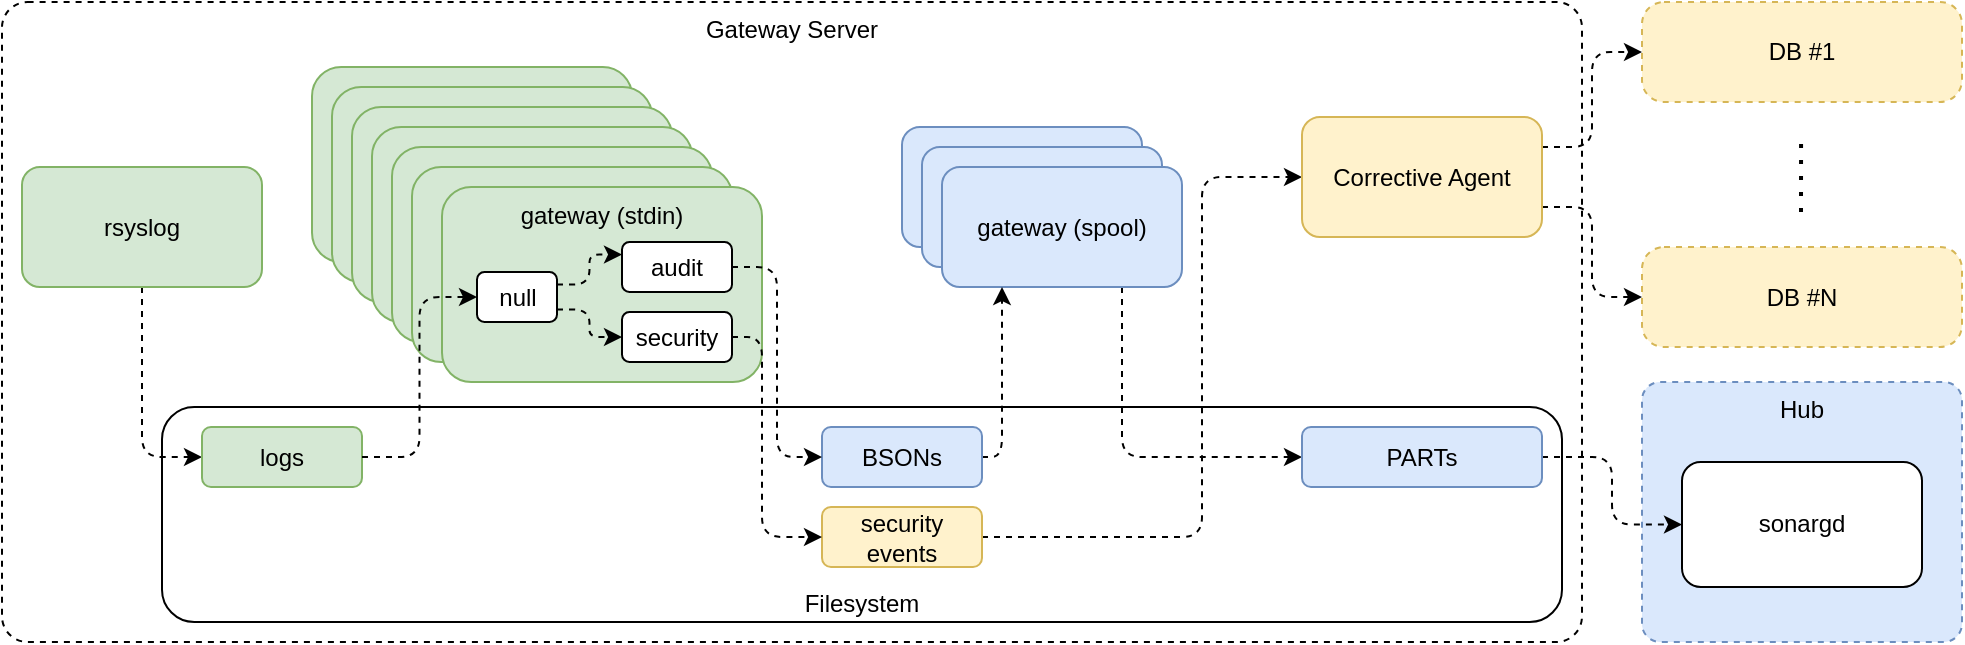 <mxfile>
    <diagram id="WV3jIhIPOdwx7-xBaQpg" name="Page-3">
        <mxGraphModel dx="802" dy="378" grid="1" gridSize="10" guides="1" tooltips="1" connect="1" arrows="1" fold="1" page="1" pageScale="1" pageWidth="850" pageHeight="1100" math="0" shadow="0">
            <root>
                <mxCell id="0"/>
                <mxCell id="1" parent="0"/>
                <mxCell id="2" value="Hub" style="rounded=1;whiteSpace=wrap;html=1;arcSize=7;verticalAlign=top;dashed=1;fillColor=#dae8fc;strokeColor=#6c8ebf;" vertex="1" parent="1">
                    <mxGeometry x="1240" y="430" width="160" height="130" as="geometry"/>
                </mxCell>
                <mxCell id="3" value="Gateway Server" style="rounded=1;whiteSpace=wrap;html=1;arcSize=4;verticalAlign=top;dashed=1;" vertex="1" parent="1">
                    <mxGeometry x="420" y="240" width="790" height="320" as="geometry"/>
                </mxCell>
                <mxCell id="4" value="Filesystem" style="rounded=1;whiteSpace=wrap;html=1;verticalAlign=bottom;" vertex="1" parent="1">
                    <mxGeometry x="500" y="442.5" width="700" height="107.5" as="geometry"/>
                </mxCell>
                <mxCell id="5" value="" style="rounded=1;whiteSpace=wrap;html=1;fillColor=#dae8fc;strokeColor=#6c8ebf;" vertex="1" parent="1">
                    <mxGeometry x="870" y="302.5" width="120" height="60" as="geometry"/>
                </mxCell>
                <mxCell id="6" value="" style="rounded=1;whiteSpace=wrap;html=1;fillColor=#dae8fc;strokeColor=#6c8ebf;" vertex="1" parent="1">
                    <mxGeometry x="880" y="312.5" width="120" height="60" as="geometry"/>
                </mxCell>
                <mxCell id="7" style="edgeStyle=orthogonalEdgeStyle;html=1;exitX=0.75;exitY=1;exitDx=0;exitDy=0;entryX=0;entryY=0.5;entryDx=0;entryDy=0;dashed=1;" edge="1" parent="1" source="8" target="16">
                    <mxGeometry relative="1" as="geometry"/>
                </mxCell>
                <mxCell id="8" value="gateway (spool)" style="rounded=1;whiteSpace=wrap;html=1;fillColor=#dae8fc;strokeColor=#6c8ebf;" vertex="1" parent="1">
                    <mxGeometry x="890" y="322.5" width="120" height="60" as="geometry"/>
                </mxCell>
                <mxCell id="9" style="edgeStyle=orthogonalEdgeStyle;html=1;exitX=0.5;exitY=1;exitDx=0;exitDy=0;entryX=0;entryY=0.5;entryDx=0;entryDy=0;dashed=1;" edge="1" parent="1" source="10" target="12">
                    <mxGeometry relative="1" as="geometry">
                        <Array as="points">
                            <mxPoint x="490" y="468"/>
                        </Array>
                    </mxGeometry>
                </mxCell>
                <mxCell id="10" value="rsyslog" style="rounded=1;whiteSpace=wrap;html=1;fillColor=#d5e8d4;strokeColor=#82b366;" vertex="1" parent="1">
                    <mxGeometry x="430" y="322.5" width="120" height="60" as="geometry"/>
                </mxCell>
                <mxCell id="12" value="logs" style="rounded=1;whiteSpace=wrap;html=1;fillColor=#d5e8d4;strokeColor=#82b366;" vertex="1" parent="1">
                    <mxGeometry x="520" y="452.5" width="80" height="30" as="geometry"/>
                </mxCell>
                <mxCell id="13" style="edgeStyle=orthogonalEdgeStyle;html=1;exitX=1;exitY=0.5;exitDx=0;exitDy=0;entryX=0.25;entryY=1;entryDx=0;entryDy=0;dashed=1;" edge="1" parent="1" source="14" target="8">
                    <mxGeometry relative="1" as="geometry"/>
                </mxCell>
                <mxCell id="14" value="BSONs" style="rounded=1;whiteSpace=wrap;html=1;fillColor=#dae8fc;strokeColor=#6c8ebf;" vertex="1" parent="1">
                    <mxGeometry x="830" y="452.5" width="80" height="30" as="geometry"/>
                </mxCell>
                <mxCell id="15" style="edgeStyle=orthogonalEdgeStyle;html=1;exitX=1;exitY=0.5;exitDx=0;exitDy=0;entryX=0;entryY=0.5;entryDx=0;entryDy=0;dashed=1;" edge="1" parent="1" source="16" target="17">
                    <mxGeometry relative="1" as="geometry"/>
                </mxCell>
                <mxCell id="16" value="PARTs" style="rounded=1;whiteSpace=wrap;html=1;fillColor=#dae8fc;strokeColor=#6c8ebf;" vertex="1" parent="1">
                    <mxGeometry x="1070" y="452.5" width="120" height="30" as="geometry"/>
                </mxCell>
                <mxCell id="17" value="sonargd" style="rounded=1;whiteSpace=wrap;html=1;" vertex="1" parent="1">
                    <mxGeometry x="1260" y="470" width="120" height="62.5" as="geometry"/>
                </mxCell>
                <mxCell id="18" style="edgeStyle=orthogonalEdgeStyle;html=1;exitX=1;exitY=0.5;exitDx=0;exitDy=0;entryX=0;entryY=0.5;entryDx=0;entryDy=0;dashed=1;" edge="1" parent="1" source="19" target="22">
                    <mxGeometry relative="1" as="geometry">
                        <Array as="points">
                            <mxPoint x="1020" y="508"/>
                            <mxPoint x="1020" y="328"/>
                        </Array>
                    </mxGeometry>
                </mxCell>
                <mxCell id="19" value="security events" style="rounded=1;whiteSpace=wrap;html=1;fillColor=#fff2cc;strokeColor=#d6b656;" vertex="1" parent="1">
                    <mxGeometry x="830" y="492.5" width="80" height="30" as="geometry"/>
                </mxCell>
                <mxCell id="20" style="edgeStyle=orthogonalEdgeStyle;html=1;exitX=1;exitY=0.25;exitDx=0;exitDy=0;entryX=0;entryY=0.5;entryDx=0;entryDy=0;dashed=1;" edge="1" parent="1" source="22" target="23">
                    <mxGeometry relative="1" as="geometry"/>
                </mxCell>
                <mxCell id="21" style="edgeStyle=orthogonalEdgeStyle;html=1;exitX=1;exitY=0.75;exitDx=0;exitDy=0;entryX=0;entryY=0.5;entryDx=0;entryDy=0;dashed=1;" edge="1" parent="1" source="22" target="24">
                    <mxGeometry relative="1" as="geometry"/>
                </mxCell>
                <mxCell id="22" value="Corrective Agent" style="rounded=1;whiteSpace=wrap;html=1;fillColor=#fff2cc;strokeColor=#d6b656;" vertex="1" parent="1">
                    <mxGeometry x="1070" y="297.5" width="120" height="60" as="geometry"/>
                </mxCell>
                <mxCell id="23" value="DB #1" style="rounded=1;whiteSpace=wrap;html=1;arcSize=22;verticalAlign=middle;dashed=1;fillColor=#fff2cc;strokeColor=#d6b656;" vertex="1" parent="1">
                    <mxGeometry x="1240" y="240" width="160" height="50" as="geometry"/>
                </mxCell>
                <mxCell id="24" value="DB #N" style="rounded=1;whiteSpace=wrap;html=1;arcSize=22;verticalAlign=middle;dashed=1;fillColor=#fff2cc;strokeColor=#d6b656;" vertex="1" parent="1">
                    <mxGeometry x="1240" y="362.5" width="160" height="50" as="geometry"/>
                </mxCell>
                <mxCell id="25" value="" style="endArrow=none;dashed=1;html=1;dashPattern=1 3;strokeWidth=2;fillColor=#fff2cc;strokeColor=#000000;" edge="1" parent="1">
                    <mxGeometry width="50" height="50" relative="1" as="geometry">
                        <mxPoint x="1319.5" y="345" as="sourcePoint"/>
                        <mxPoint x="1319.54" y="307.5" as="targetPoint"/>
                    </mxGeometry>
                </mxCell>
                <mxCell id="41" value="" style="rounded=1;whiteSpace=wrap;html=1;fillColor=#d5e8d4;strokeColor=#82b366;verticalAlign=top;" vertex="1" parent="1">
                    <mxGeometry x="575" y="272.5" width="160" height="97.5" as="geometry"/>
                </mxCell>
                <mxCell id="42" value="" style="rounded=1;whiteSpace=wrap;html=1;fillColor=#d5e8d4;strokeColor=#82b366;verticalAlign=top;" vertex="1" parent="1">
                    <mxGeometry x="585" y="282.5" width="160" height="97.5" as="geometry"/>
                </mxCell>
                <mxCell id="43" value="" style="rounded=1;whiteSpace=wrap;html=1;fillColor=#d5e8d4;strokeColor=#82b366;verticalAlign=top;" vertex="1" parent="1">
                    <mxGeometry x="595" y="292.5" width="160" height="97.5" as="geometry"/>
                </mxCell>
                <mxCell id="44" value="" style="rounded=1;whiteSpace=wrap;html=1;fillColor=#d5e8d4;strokeColor=#82b366;verticalAlign=top;" vertex="1" parent="1">
                    <mxGeometry x="605" y="302.5" width="160" height="97.5" as="geometry"/>
                </mxCell>
                <mxCell id="45" value="" style="rounded=1;whiteSpace=wrap;html=1;fillColor=#d5e8d4;strokeColor=#82b366;verticalAlign=top;" vertex="1" parent="1">
                    <mxGeometry x="615" y="312.5" width="160" height="97.5" as="geometry"/>
                </mxCell>
                <mxCell id="46" value="" style="rounded=1;whiteSpace=wrap;html=1;fillColor=#d5e8d4;strokeColor=#82b366;verticalAlign=top;" vertex="1" parent="1">
                    <mxGeometry x="625" y="322.5" width="160" height="97.5" as="geometry"/>
                </mxCell>
                <mxCell id="33" value="gateway (stdin)" style="rounded=1;whiteSpace=wrap;html=1;fillColor=#d5e8d4;strokeColor=#82b366;verticalAlign=top;" vertex="1" parent="1">
                    <mxGeometry x="640" y="332.5" width="160" height="97.5" as="geometry"/>
                </mxCell>
                <mxCell id="34" style="edgeStyle=orthogonalEdgeStyle;html=1;exitX=1;exitY=0.25;exitDx=0;exitDy=0;entryX=0;entryY=0.25;entryDx=0;entryDy=0;dashed=1;" edge="1" parent="1" source="36" target="37">
                    <mxGeometry relative="1" as="geometry"/>
                </mxCell>
                <mxCell id="35" style="edgeStyle=orthogonalEdgeStyle;html=1;exitX=1;exitY=0.75;exitDx=0;exitDy=0;entryX=0;entryY=0.5;entryDx=0;entryDy=0;dashed=1;" edge="1" parent="1" source="36" target="38">
                    <mxGeometry relative="1" as="geometry"/>
                </mxCell>
                <mxCell id="36" value="null" style="rounded=1;whiteSpace=wrap;html=1;" vertex="1" parent="1">
                    <mxGeometry x="657.5" y="375" width="40" height="25" as="geometry"/>
                </mxCell>
                <mxCell id="37" value="audit" style="rounded=1;whiteSpace=wrap;html=1;" vertex="1" parent="1">
                    <mxGeometry x="730" y="360" width="55" height="25" as="geometry"/>
                </mxCell>
                <mxCell id="38" value="security" style="rounded=1;whiteSpace=wrap;html=1;" vertex="1" parent="1">
                    <mxGeometry x="730" y="395" width="55" height="25" as="geometry"/>
                </mxCell>
                <mxCell id="39" style="edgeStyle=orthogonalEdgeStyle;html=1;exitX=1;exitY=0.5;exitDx=0;exitDy=0;entryX=0;entryY=0.5;entryDx=0;entryDy=0;dashed=1;" edge="1" parent="1" source="37" target="14">
                    <mxGeometry relative="1" as="geometry">
                        <mxPoint x="750" y="417.5" as="sourcePoint"/>
                    </mxGeometry>
                </mxCell>
                <mxCell id="40" style="edgeStyle=orthogonalEdgeStyle;html=1;exitX=1;exitY=0.5;exitDx=0;exitDy=0;entryX=0;entryY=0.5;entryDx=0;entryDy=0;dashed=1;" edge="1" parent="1" source="38" target="19">
                    <mxGeometry relative="1" as="geometry">
                        <mxPoint x="720" y="417.5" as="sourcePoint"/>
                        <Array as="points">
                            <mxPoint x="800" y="407"/>
                            <mxPoint x="800" y="507"/>
                        </Array>
                    </mxGeometry>
                </mxCell>
                <mxCell id="11" style="edgeStyle=orthogonalEdgeStyle;html=1;exitX=1;exitY=0.5;exitDx=0;exitDy=0;entryX=0;entryY=0.5;entryDx=0;entryDy=0;dashed=1;" edge="1" parent="1" source="12" target="36">
                    <mxGeometry relative="1" as="geometry">
                        <mxPoint x="690" y="417.5" as="targetPoint"/>
                    </mxGeometry>
                </mxCell>
            </root>
        </mxGraphModel>
    </diagram>
    <diagram id="63TIno1VBc4Kutu3cTuL" name="Page-2">
        <mxGraphModel dx="736" dy="764" grid="1" gridSize="10" guides="1" tooltips="1" connect="1" arrows="1" fold="1" page="1" pageScale="1" pageWidth="850" pageHeight="1100" math="0" shadow="0">
            <root>
                <mxCell id="0"/>
                <mxCell id="1" parent="0"/>
            </root>
        </mxGraphModel>
    </diagram>
    <diagram id="_8653aPivu7MpHj3u6wP" name="Page-4">
        <mxGraphModel dx="699" dy="726" grid="1" gridSize="10" guides="1" tooltips="1" connect="1" arrows="1" fold="1" page="1" pageScale="1" pageWidth="850" pageHeight="1100" math="0" shadow="0">
            <root>
                <mxCell id="0"/>
                <mxCell id="1" parent="0"/>
                <mxCell id="QNXpD7DQXcU9knoYbjPm-1" value="Hub" style="rounded=1;whiteSpace=wrap;html=1;arcSize=7;verticalAlign=top;dashed=1;fillColor=#fff2cc;strokeColor=#d6b656;" vertex="1" parent="1">
                    <mxGeometry x="660" y="157.5" width="160" height="282.5" as="geometry"/>
                </mxCell>
                <mxCell id="QNXpD7DQXcU9knoYbjPm-2" value="Gateway Server" style="rounded=1;whiteSpace=wrap;html=1;arcSize=7;verticalAlign=top;dashed=1;fillColor=#fff2cc;strokeColor=#d6b656;" vertex="1" parent="1">
                    <mxGeometry x="10" y="157.5" width="630" height="282.5" as="geometry"/>
                </mxCell>
                <mxCell id="QNXpD7DQXcU9knoYbjPm-3" value="Filesystem" style="rounded=1;whiteSpace=wrap;html=1;fillColor=#f5f5f5;fontColor=#333333;strokeColor=#666666;verticalAlign=bottom;" vertex="1" parent="1">
                    <mxGeometry x="160" y="360" width="460" height="60" as="geometry"/>
                </mxCell>
                <mxCell id="QNXpD7DQXcU9knoYbjPm-4" value="" style="rounded=1;whiteSpace=wrap;html=1;fillColor=#d5e8d4;strokeColor=#82b366;" vertex="1" parent="1">
                    <mxGeometry x="190" y="205" width="120" height="60" as="geometry"/>
                </mxCell>
                <mxCell id="QNXpD7DQXcU9knoYbjPm-5" value="" style="rounded=1;whiteSpace=wrap;html=1;fillColor=#d5e8d4;strokeColor=#82b366;" vertex="1" parent="1">
                    <mxGeometry x="200" y="215" width="120" height="60" as="geometry"/>
                </mxCell>
                <mxCell id="QNXpD7DQXcU9knoYbjPm-6" value="" style="rounded=1;whiteSpace=wrap;html=1;fillColor=#d5e8d4;strokeColor=#82b366;" vertex="1" parent="1">
                    <mxGeometry x="210" y="225" width="120" height="60" as="geometry"/>
                </mxCell>
                <mxCell id="QNXpD7DQXcU9knoYbjPm-7" value="" style="rounded=1;whiteSpace=wrap;html=1;fillColor=#d5e8d4;strokeColor=#82b366;" vertex="1" parent="1">
                    <mxGeometry x="220" y="235" width="120" height="60" as="geometry"/>
                </mxCell>
                <mxCell id="QNXpD7DQXcU9knoYbjPm-8" value="" style="rounded=1;whiteSpace=wrap;html=1;fillColor=#d5e8d4;strokeColor=#82b366;" vertex="1" parent="1">
                    <mxGeometry x="230" y="245" width="120" height="60" as="geometry"/>
                </mxCell>
                <mxCell id="QNXpD7DQXcU9knoYbjPm-9" value="" style="rounded=1;whiteSpace=wrap;html=1;fillColor=#d5e8d4;strokeColor=#82b366;" vertex="1" parent="1">
                    <mxGeometry x="240" y="255" width="120" height="60" as="geometry"/>
                </mxCell>
                <mxCell id="QNXpD7DQXcU9knoYbjPm-10" value="" style="rounded=1;whiteSpace=wrap;html=1;fillColor=#d5e8d4;strokeColor=#82b366;" vertex="1" parent="1">
                    <mxGeometry x="250" y="265" width="120" height="60" as="geometry"/>
                </mxCell>
                <mxCell id="QNXpD7DQXcU9knoYbjPm-11" style="edgeStyle=orthogonalEdgeStyle;html=1;exitX=0.75;exitY=1;exitDx=0;exitDy=0;entryX=0.25;entryY=0;entryDx=0;entryDy=0;dashed=1;" edge="1" parent="1" source="QNXpD7DQXcU9knoYbjPm-12" target="QNXpD7DQXcU9knoYbjPm-22">
                    <mxGeometry relative="1" as="geometry"/>
                </mxCell>
                <mxCell id="QNXpD7DQXcU9knoYbjPm-12" value="gateway (stdin)" style="rounded=1;whiteSpace=wrap;html=1;fillColor=#d5e8d4;strokeColor=#82b366;" vertex="1" parent="1">
                    <mxGeometry x="260" y="275" width="120" height="60" as="geometry"/>
                </mxCell>
                <mxCell id="QNXpD7DQXcU9knoYbjPm-13" value="" style="rounded=1;whiteSpace=wrap;html=1;fillColor=#d5e8d4;strokeColor=#82b366;" vertex="1" parent="1">
                    <mxGeometry x="410" y="220" width="120" height="60" as="geometry"/>
                </mxCell>
                <mxCell id="QNXpD7DQXcU9knoYbjPm-14" value="" style="rounded=1;whiteSpace=wrap;html=1;fillColor=#d5e8d4;strokeColor=#82b366;" vertex="1" parent="1">
                    <mxGeometry x="420" y="230" width="120" height="60" as="geometry"/>
                </mxCell>
                <mxCell id="QNXpD7DQXcU9knoYbjPm-15" style="edgeStyle=orthogonalEdgeStyle;html=1;exitX=0.5;exitY=1;exitDx=0;exitDy=0;entryX=0.25;entryY=0;entryDx=0;entryDy=0;dashed=1;" edge="1" parent="1" source="QNXpD7DQXcU9knoYbjPm-16" target="QNXpD7DQXcU9knoYbjPm-24">
                    <mxGeometry relative="1" as="geometry"/>
                </mxCell>
                <mxCell id="QNXpD7DQXcU9knoYbjPm-16" value="gateway (spool)" style="rounded=1;whiteSpace=wrap;html=1;fillColor=#d5e8d4;strokeColor=#82b366;" vertex="1" parent="1">
                    <mxGeometry x="430" y="240" width="120" height="60" as="geometry"/>
                </mxCell>
                <mxCell id="QNXpD7DQXcU9knoYbjPm-17" style="edgeStyle=orthogonalEdgeStyle;html=1;exitX=0.25;exitY=1;exitDx=0;exitDy=0;entryX=0.25;entryY=0;entryDx=0;entryDy=0;dashed=1;" edge="1" parent="1" source="QNXpD7DQXcU9knoYbjPm-18" target="QNXpD7DQXcU9knoYbjPm-20">
                    <mxGeometry relative="1" as="geometry"/>
                </mxCell>
                <mxCell id="QNXpD7DQXcU9knoYbjPm-18" value="rsyslog" style="rounded=1;whiteSpace=wrap;html=1;fillColor=#d5e8d4;strokeColor=#82b366;" vertex="1" parent="1">
                    <mxGeometry x="30" y="240" width="120" height="60" as="geometry"/>
                </mxCell>
                <mxCell id="QNXpD7DQXcU9knoYbjPm-19" style="edgeStyle=orthogonalEdgeStyle;html=1;exitX=0.75;exitY=0;exitDx=0;exitDy=0;entryX=0.25;entryY=1;entryDx=0;entryDy=0;dashed=1;" edge="1" parent="1" source="QNXpD7DQXcU9knoYbjPm-20" target="QNXpD7DQXcU9knoYbjPm-12">
                    <mxGeometry relative="1" as="geometry"/>
                </mxCell>
                <mxCell id="QNXpD7DQXcU9knoYbjPm-20" value="logs" style="rounded=1;whiteSpace=wrap;html=1;fillColor=#e1d5e7;strokeColor=#9673a6;" vertex="1" parent="1">
                    <mxGeometry x="180" y="370" width="130" height="30" as="geometry"/>
                </mxCell>
                <mxCell id="QNXpD7DQXcU9knoYbjPm-21" style="edgeStyle=orthogonalEdgeStyle;html=1;exitX=0.5;exitY=0;exitDx=0;exitDy=0;entryX=0.25;entryY=1;entryDx=0;entryDy=0;dashed=1;" edge="1" parent="1" source="QNXpD7DQXcU9knoYbjPm-22" target="QNXpD7DQXcU9knoYbjPm-16">
                    <mxGeometry relative="1" as="geometry"/>
                </mxCell>
                <mxCell id="QNXpD7DQXcU9knoYbjPm-22" value="bsons" style="rounded=1;whiteSpace=wrap;html=1;fillColor=#e1d5e7;strokeColor=#9673a6;" vertex="1" parent="1">
                    <mxGeometry x="330" y="370" width="120" height="30" as="geometry"/>
                </mxCell>
                <mxCell id="QNXpD7DQXcU9knoYbjPm-23" style="edgeStyle=orthogonalEdgeStyle;html=1;exitX=0.75;exitY=0;exitDx=0;exitDy=0;entryX=0.25;entryY=1;entryDx=0;entryDy=0;dashed=1;" edge="1" parent="1" source="QNXpD7DQXcU9knoYbjPm-24" target="QNXpD7DQXcU9knoYbjPm-25">
                    <mxGeometry relative="1" as="geometry"/>
                </mxCell>
                <mxCell id="QNXpD7DQXcU9knoYbjPm-24" value="parts" style="rounded=1;whiteSpace=wrap;html=1;fillColor=#e1d5e7;strokeColor=#9673a6;" vertex="1" parent="1">
                    <mxGeometry x="480" y="370" width="120" height="30" as="geometry"/>
                </mxCell>
                <mxCell id="QNXpD7DQXcU9knoYbjPm-25" value="sonargd" style="rounded=1;whiteSpace=wrap;html=1;fillColor=#d5e8d4;strokeColor=#82b366;" vertex="1" parent="1">
                    <mxGeometry x="680" y="240" width="120" height="60" as="geometry"/>
                </mxCell>
            </root>
        </mxGraphModel>
    </diagram>
</mxfile>